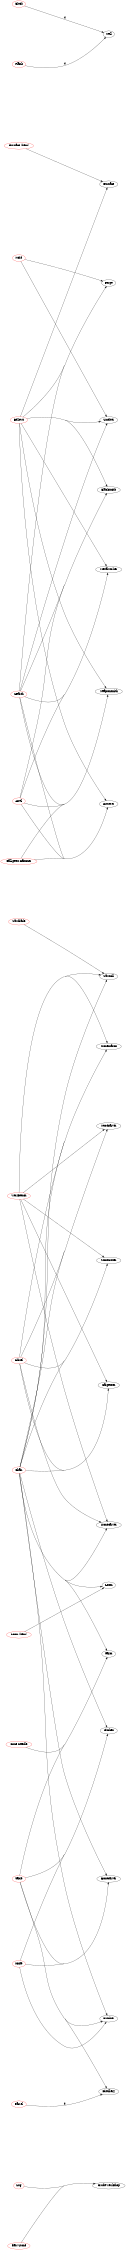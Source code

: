digraph G  {
splines=true;
graph [size="15,15"];
graph [fontsize=10 fontname="Verdana" compound=true];
sep ="+10,10";
nodesep =4;
rankdir=LR;
edge[weight=1000];
concentrate=true;
ranksep=4;
overlap=false;

	"Log" [color=red];
	"Raw Stone" [color=red];
	"Workbench" [color=red];
	"Chair" [color=red];
	"Sawblade" [color=red];
	"Knife" [color=red];
	"Anvil" [color=red];
	"Bellows" [color=red];
	"Bone Needle" [color=red];
	"Barrel" [color=red];
	"Mold" [color=red];
	"Hearth" [color=red];
	"Ball-peen Hammer" [color=red];
	"Block" [color=red];
	"Plank" [color=red];
	"Chisel" [color=red];
	"Table" [color=red];
	"Loom (item)" [color=red];
	"Furnace (item)" [color=red];

	"Log" -> "Crude Workshop";
	"Raw Stone" -> "Crude Workshop";
	"Workbench" -> "Sawmill";
	"Chair" -> "Sawmill";
	"Sawblade" -> "Sawmill";
	"Workbench" -> "Carpenter";
	"Chair" -> "Carpenter";
	"Chisel" -> "Carpenter";
	"Workbench" -> "Woodcarver";
	"Chair" -> "Woodcarver";
	"Chisel" -> "Woodcarver";
	"Workbench" -> "Stonecutter";
	"Chair" -> "Stonecutter";
	"Chisel" -> "Stonecutter";
	"Workbench" -> "Stonemason";
	"Chair" -> "Stonemason";
	"Chisel" -> "Stonemason";
	"Workbench" -> "Stonecarver";
	"Chair" -> "Stonecarver";
	"Chisel" -> "Stonecarver";
	"Loom (item)" -> "Loom";
	"Chair" -> "Loom";
	"Table" -> "Tailor";
	"Chair" -> "Tailor";
	"Bone Needle" -> "Tailor";
	"Table" -> "Butcher";
	"Chair" -> "Butcher";
	"Knife" -> "Butcher";
	"Table" -> "Kitchen";
	"Chair" -> "Kitchen";
	"Knife" -> "Kitchen";
	"Table" -> "Distillery";
	"Barrel" -> "Distillery" [label=2];
	"Plank" -> "Well" [label=4];
	"Block" -> "Well" [label=4];
	"Furnace (item)" -> "Furnace";
	"Bellows" -> "Furnace";
	"Mold" -> "Forge";
	"Hearth" -> "Forge";
	"Bellows" -> "Forge";
	"Anvil" -> "Blacksmith";
	"Hearth" -> "Blacksmith";
	"Bellows" -> "Blacksmith";
	"Anvil" -> "Metalworker";
	"Hearth" -> "Metalworker";
	"Bellows" -> "Metalworker";
	"Anvil" -> "Weaponsmith";
	"Ball-peen Hammer" -> "Weaponsmith";
	"Hearth" -> "Weaponsmith";
	"Bellows" -> "Weaponsmith";
	"Anvil" -> "Armorer";
	"Ball-peen Hammer" -> "Armorer";
	"Hearth" -> "Armorer";
	"Bellows" -> "Armorer";
	"Mold" -> "Smelter";
	"Hearth" -> "Smelter";
	"Bellows" -> "Smelter";
	"Table" -> "Bonecarver";
	"Chair" -> "Bonecarver";
	"Knife" -> "Bonecarver";
}